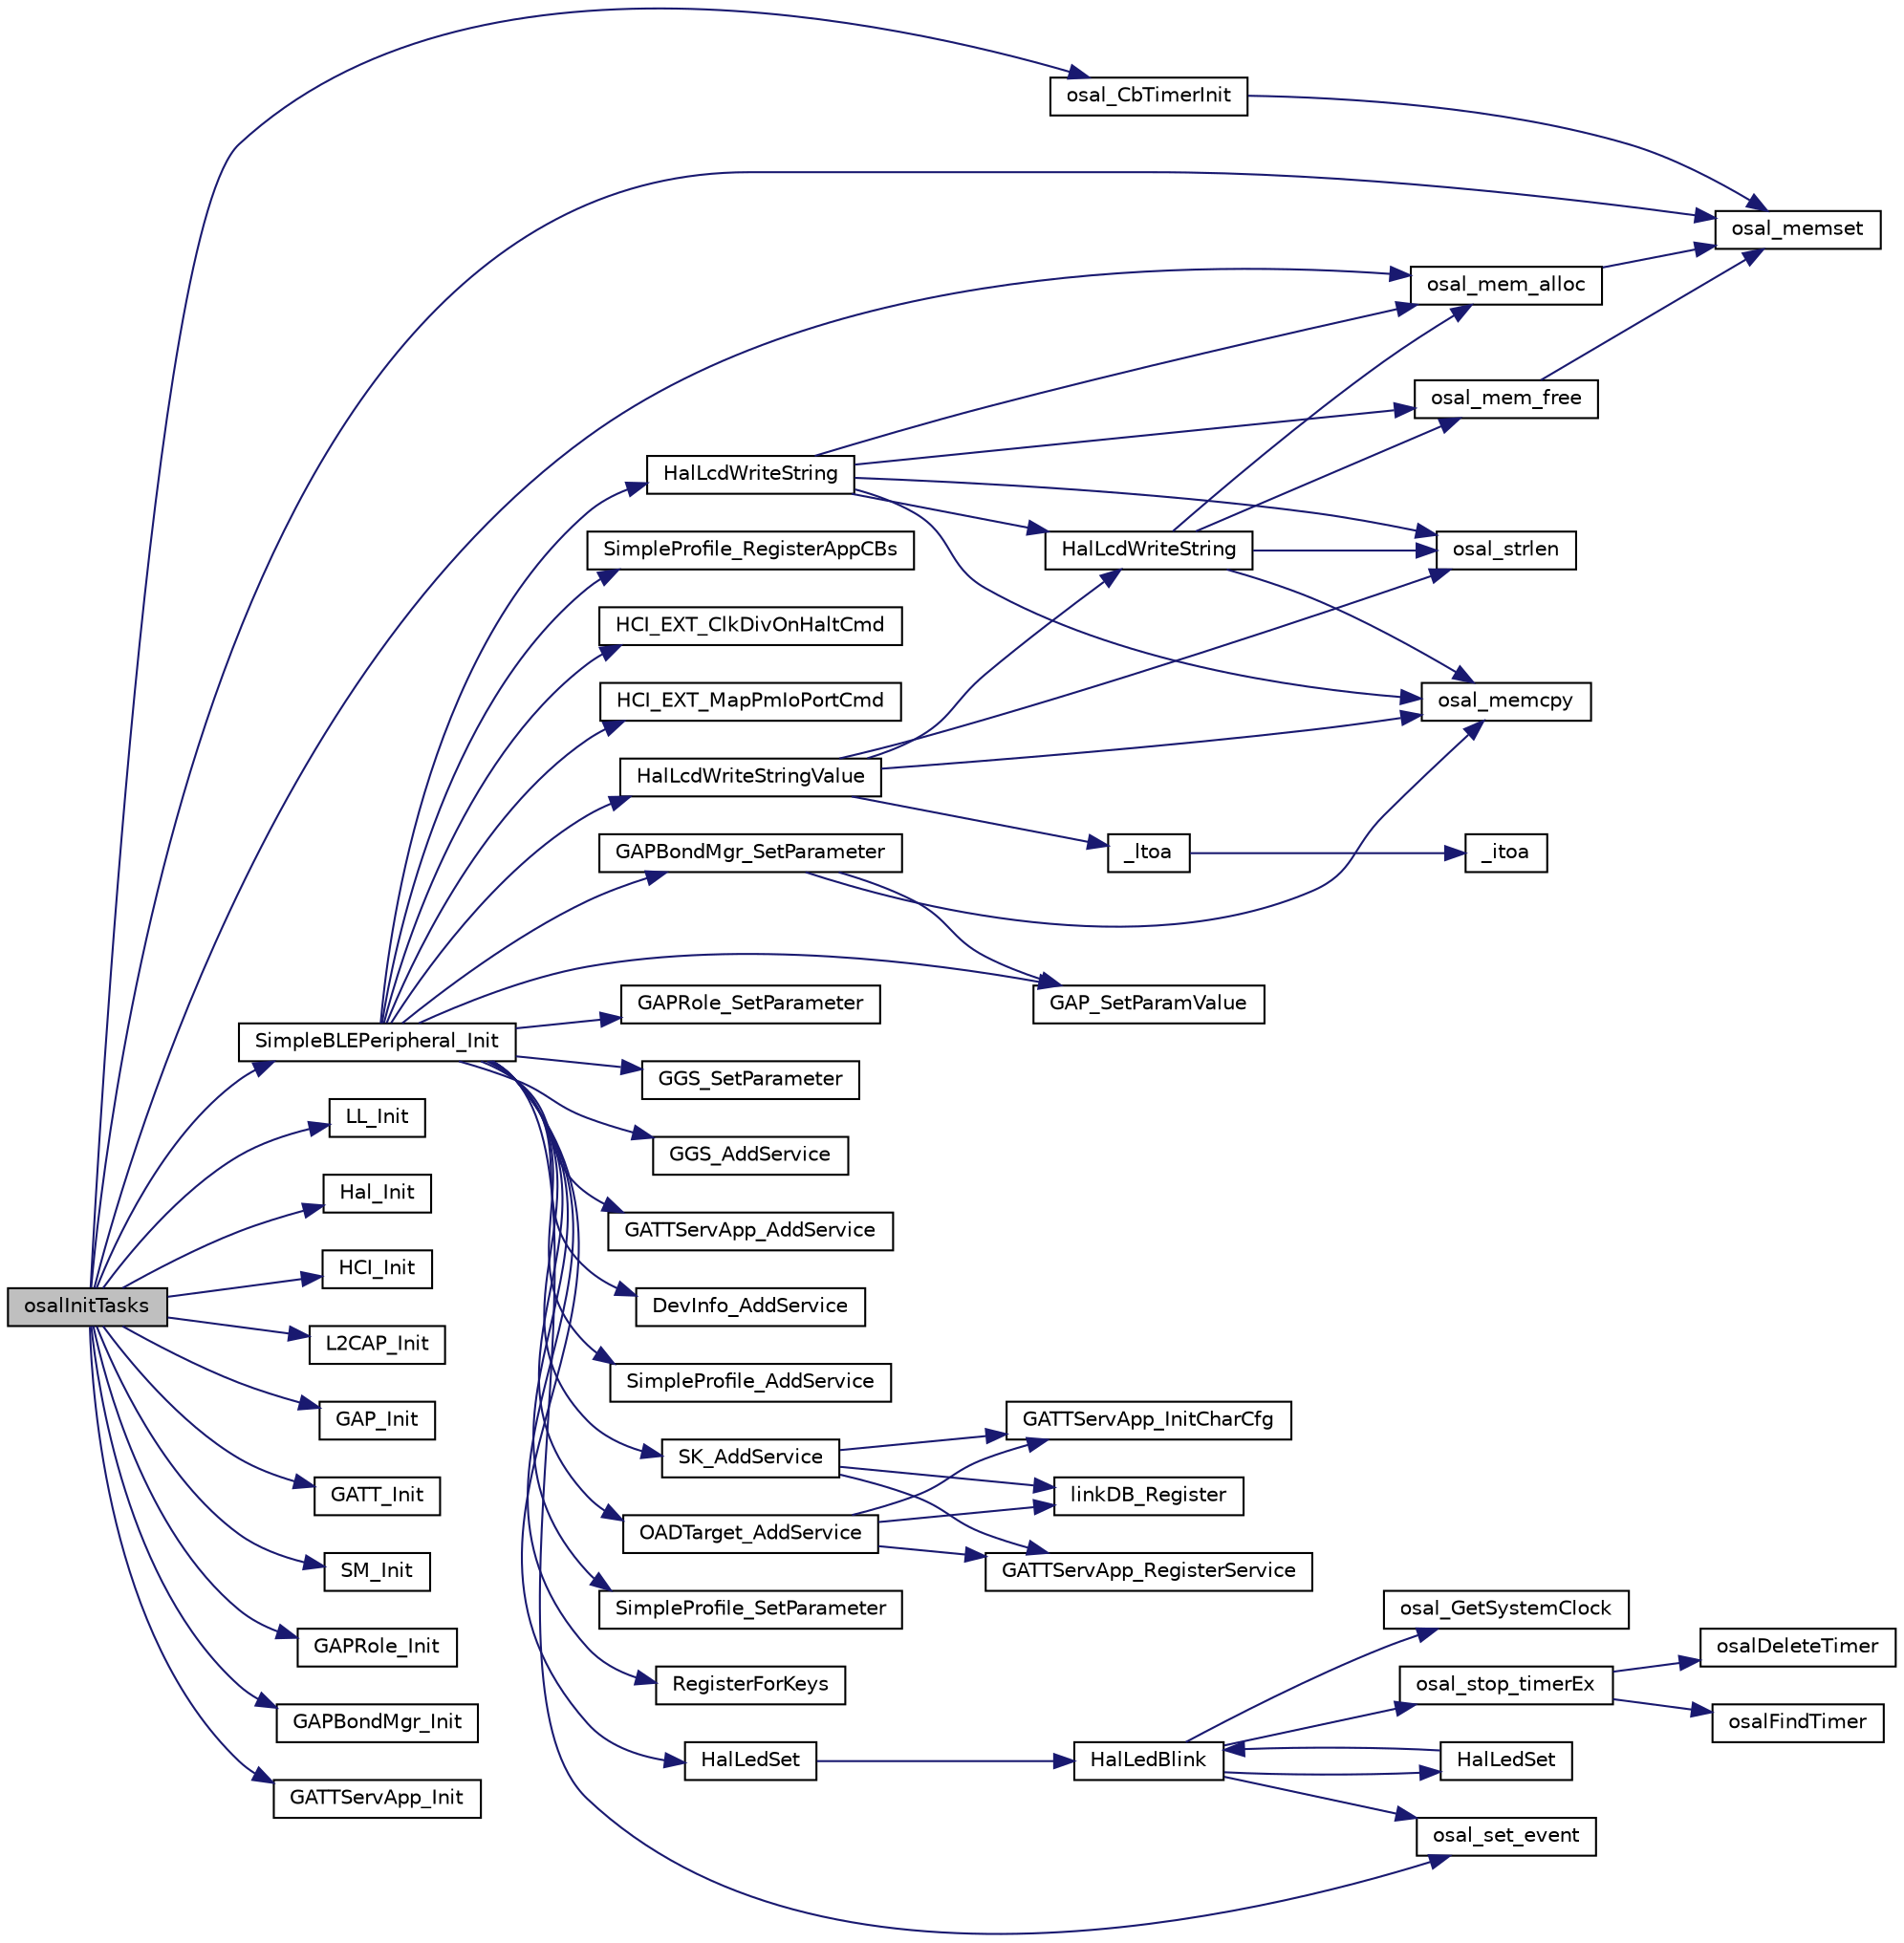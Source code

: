 digraph "osalInitTasks"
{
  edge [fontname="Helvetica",fontsize="10",labelfontname="Helvetica",labelfontsize="10"];
  node [fontname="Helvetica",fontsize="10",shape=record];
  rankdir="LR";
  Node1 [label="osalInitTasks",height=0.2,width=0.4,color="black", fillcolor="grey75", style="filled" fontcolor="black"];
  Node1 -> Node2 [color="midnightblue",fontsize="10",style="solid",fontname="Helvetica"];
  Node2 [label="osal_mem_alloc",height=0.2,width=0.4,color="black", fillcolor="white", style="filled",URL="$_o_s_a_l___memory_8c.html#ae5cbc213a1cab3be5f0963a4b75408c4"];
  Node2 -> Node3 [color="midnightblue",fontsize="10",style="solid",fontname="Helvetica"];
  Node3 [label="osal_memset",height=0.2,width=0.4,color="black", fillcolor="white", style="filled",URL="$_o_s_a_l_8c.html#a7a416b7daf0407f6a1b92b71fc12847e"];
  Node1 -> Node3 [color="midnightblue",fontsize="10",style="solid",fontname="Helvetica"];
  Node1 -> Node4 [color="midnightblue",fontsize="10",style="solid",fontname="Helvetica"];
  Node4 [label="LL_Init",height=0.2,width=0.4,color="black", fillcolor="white", style="filled",URL="$ll_8h.html#a11a0823bf0185b6b6ec735fd1b4931ef"];
  Node1 -> Node5 [color="midnightblue",fontsize="10",style="solid",fontname="Helvetica"];
  Node5 [label="Hal_Init",height=0.2,width=0.4,color="black", fillcolor="white", style="filled",URL="$common_2hal__drivers_8c.html#ad92a6736973d6d3424450a8b51a98e07"];
  Node1 -> Node6 [color="midnightblue",fontsize="10",style="solid",fontname="Helvetica"];
  Node6 [label="HCI_Init",height=0.2,width=0.4,color="black", fillcolor="white", style="filled",URL="$hci__tl_8h.html#af1ad4d1a6185a69d0137298b5f177f73"];
  Node1 -> Node7 [color="midnightblue",fontsize="10",style="solid",fontname="Helvetica"];
  Node7 [label="osal_CbTimerInit",height=0.2,width=0.4,color="black", fillcolor="white", style="filled",URL="$osal__cbtimer_8c.html#a56e3b0a7d97d62d978d19ccab28e1cb0"];
  Node7 -> Node3 [color="midnightblue",fontsize="10",style="solid",fontname="Helvetica"];
  Node1 -> Node8 [color="midnightblue",fontsize="10",style="solid",fontname="Helvetica"];
  Node8 [label="L2CAP_Init",height=0.2,width=0.4,color="black", fillcolor="white", style="filled",URL="$l2cap_8h.html#a7349815058a63eaebf0189cb989cad7d"];
  Node1 -> Node9 [color="midnightblue",fontsize="10",style="solid",fontname="Helvetica"];
  Node9 [label="GAP_Init",height=0.2,width=0.4,color="black", fillcolor="white", style="filled",URL="$gap_8h.html#a1ada34c4c42e58cf6519a1217853b95c"];
  Node1 -> Node10 [color="midnightblue",fontsize="10",style="solid",fontname="Helvetica"];
  Node10 [label="GATT_Init",height=0.2,width=0.4,color="black", fillcolor="white", style="filled",URL="$gatt_8h.html#af5204bbdc809eca6c0e4730017b1a7aa"];
  Node1 -> Node11 [color="midnightblue",fontsize="10",style="solid",fontname="Helvetica"];
  Node11 [label="SM_Init",height=0.2,width=0.4,color="black", fillcolor="white", style="filled",URL="$sm_8h.html#a6ac56a994477267e2c05240b7502615f"];
  Node1 -> Node12 [color="midnightblue",fontsize="10",style="solid",fontname="Helvetica"];
  Node12 [label="GAPRole_Init",height=0.2,width=0.4,color="black", fillcolor="white", style="filled",URL="$broadcaster_8c.html#a130c5e67ee156f2248d8d71bd995050e"];
  Node1 -> Node13 [color="midnightblue",fontsize="10",style="solid",fontname="Helvetica"];
  Node13 [label="GAPBondMgr_Init",height=0.2,width=0.4,color="black", fillcolor="white", style="filled",URL="$gapbondmgr_8h.html#a673d2c847a9a8d29d0c94c711c1a545f"];
  Node1 -> Node14 [color="midnightblue",fontsize="10",style="solid",fontname="Helvetica"];
  Node14 [label="GATTServApp_Init",height=0.2,width=0.4,color="black", fillcolor="white", style="filled",URL="$gattservapp_8h.html#ac5fd979a3c4cf21212d751f9d6e9ddbb"];
  Node1 -> Node15 [color="midnightblue",fontsize="10",style="solid",fontname="Helvetica"];
  Node15 [label="SimpleBLEPeripheral_Init",height=0.2,width=0.4,color="black", fillcolor="white", style="filled",URL="$simple_b_l_e_peripheral_8c.html#a6fcd1a4a66a1ced5b5baa29de52572ef"];
  Node15 -> Node16 [color="midnightblue",fontsize="10",style="solid",fontname="Helvetica"];
  Node16 [label="GAP_SetParamValue",height=0.2,width=0.4,color="black", fillcolor="white", style="filled",URL="$group___g_a_p___a_p_i.html#ga45fab6682fc253681d7abe697a4fc0b5",tooltip="Set a GAP Parameter value. Use this function to change the default GAP parameter values. "];
  Node15 -> Node17 [color="midnightblue",fontsize="10",style="solid",fontname="Helvetica"];
  Node17 [label="GAPRole_SetParameter",height=0.2,width=0.4,color="black", fillcolor="white", style="filled",URL="$group___g_a_p_r_o_l_e_s___b_r_o_a_d_c_a_s_t_e_r___a_p_i.html#ga951a64ccae7a5c1373642836d2afd4ce",tooltip="Set a GAP Role parameter. "];
  Node15 -> Node18 [color="midnightblue",fontsize="10",style="solid",fontname="Helvetica"];
  Node18 [label="GGS_SetParameter",height=0.2,width=0.4,color="black", fillcolor="white", style="filled",URL="$gapgattserver_8h.html#aa199a7c7fe4464c84e4440135d2e91f8",tooltip="Set a GAP GATT Server parameter. "];
  Node15 -> Node19 [color="midnightblue",fontsize="10",style="solid",fontname="Helvetica"];
  Node19 [label="GAPBondMgr_SetParameter",height=0.2,width=0.4,color="black", fillcolor="white", style="filled",URL="$group___g_a_p_r_o_l_e_s___b_o_n_d_m_g_r___a_p_i.html#ga8c64e3dc3c38caafb72a9bb37c4b7b53",tooltip="Set a GAP Bond Manager parameter. "];
  Node19 -> Node20 [color="midnightblue",fontsize="10",style="solid",fontname="Helvetica"];
  Node20 [label="osal_memcpy",height=0.2,width=0.4,color="black", fillcolor="white", style="filled",URL="$_o_s_a_l_8c.html#ab944e6de468a807639e215e24ed0ddbc"];
  Node19 -> Node16 [color="midnightblue",fontsize="10",style="solid",fontname="Helvetica"];
  Node15 -> Node21 [color="midnightblue",fontsize="10",style="solid",fontname="Helvetica"];
  Node21 [label="GGS_AddService",height=0.2,width=0.4,color="black", fillcolor="white", style="filled",URL="$gapgattserver_8h.html#a378d66bb6f1fc9863df3727a6920c752",tooltip="Add function for the GAP GATT Service. "];
  Node15 -> Node22 [color="midnightblue",fontsize="10",style="solid",fontname="Helvetica"];
  Node22 [label="GATTServApp_AddService",height=0.2,width=0.4,color="black", fillcolor="white", style="filled",URL="$group___g_a_t_t___s_e_r_v___a_p_p___a_p_i.html#ga726a49f31f433e4d38257002f2179f67",tooltip="Add function for the GATT Service. "];
  Node15 -> Node23 [color="midnightblue",fontsize="10",style="solid",fontname="Helvetica"];
  Node23 [label="DevInfo_AddService",height=0.2,width=0.4,color="black", fillcolor="white", style="filled",URL="$devinfoservice_8c.html#ad0caa0b1979e874973e9478e7cf9e74b"];
  Node15 -> Node24 [color="midnightblue",fontsize="10",style="solid",fontname="Helvetica"];
  Node24 [label="SimpleProfile_AddService",height=0.2,width=0.4,color="black", fillcolor="white", style="filled",URL="$simple_g_a_t_tprofile_8c.html#a47e0bfe23b1d44f7803b8beebf2aa7c2"];
  Node15 -> Node25 [color="midnightblue",fontsize="10",style="solid",fontname="Helvetica"];
  Node25 [label="OADTarget_AddService",height=0.2,width=0.4,color="black", fillcolor="white", style="filled",URL="$oad__target_8c.html#a57eb2c85f3d92c43b34b8dc2ceeb33ce"];
  Node25 -> Node26 [color="midnightblue",fontsize="10",style="solid",fontname="Helvetica"];
  Node26 [label="GATTServApp_InitCharCfg",height=0.2,width=0.4,color="black", fillcolor="white", style="filled",URL="$group___g_a_t_t___s_e_r_v___a_p_p___a_p_i.html#gaa547859c48b173ca305804106db58a5c",tooltip="Initialize the client characteristic configuration table. "];
  Node25 -> Node27 [color="midnightblue",fontsize="10",style="solid",fontname="Helvetica"];
  Node27 [label="linkDB_Register",height=0.2,width=0.4,color="black", fillcolor="white", style="filled",URL="$linkdb_8h.html#a714736053db6c421237cc9619e8a98d5"];
  Node25 -> Node28 [color="midnightblue",fontsize="10",style="solid",fontname="Helvetica"];
  Node28 [label="GATTServApp_RegisterService",height=0.2,width=0.4,color="black", fillcolor="white", style="filled",URL="$group___g_a_t_t___s_e_r_v___a_p_p___a_p_i.html#gad7307aa233319061ec29184e4b3caf80",tooltip="Register a service&#39;s attribute list and callback functions with the GATT Server Application. "];
  Node15 -> Node29 [color="midnightblue",fontsize="10",style="solid",fontname="Helvetica"];
  Node29 [label="SimpleProfile_SetParameter",height=0.2,width=0.4,color="black", fillcolor="white", style="filled",URL="$simple_g_a_t_tprofile_8c.html#a0511130883180d2101d3e1c0f33a2611"];
  Node15 -> Node30 [color="midnightblue",fontsize="10",style="solid",fontname="Helvetica"];
  Node30 [label="SK_AddService",height=0.2,width=0.4,color="black", fillcolor="white", style="filled",URL="$simplekeys_8c.html#acd33b71684c5b1590259ba407bbb19f2"];
  Node30 -> Node26 [color="midnightblue",fontsize="10",style="solid",fontname="Helvetica"];
  Node30 -> Node27 [color="midnightblue",fontsize="10",style="solid",fontname="Helvetica"];
  Node30 -> Node28 [color="midnightblue",fontsize="10",style="solid",fontname="Helvetica"];
  Node15 -> Node31 [color="midnightblue",fontsize="10",style="solid",fontname="Helvetica"];
  Node31 [label="RegisterForKeys",height=0.2,width=0.4,color="black", fillcolor="white", style="filled",URL="$_on_board_8c.html#aefec0a9b6bda0018e9073cc2e791595d"];
  Node15 -> Node32 [color="midnightblue",fontsize="10",style="solid",fontname="Helvetica"];
  Node32 [label="HalLedSet",height=0.2,width=0.4,color="black", fillcolor="white", style="filled",URL="$hal__led_8h.html#aa17dd91043278f3639ead3c2ffe37994"];
  Node32 -> Node33 [color="midnightblue",fontsize="10",style="solid",fontname="Helvetica"];
  Node33 [label="HalLedBlink",height=0.2,width=0.4,color="black", fillcolor="white", style="filled",URL="$_c_c2540_e_b_2hal__led_8c.html#a422b685b71efda7d8912e74f1366a6e3"];
  Node33 -> Node34 [color="midnightblue",fontsize="10",style="solid",fontname="Helvetica"];
  Node34 [label="osal_GetSystemClock",height=0.2,width=0.4,color="black", fillcolor="white", style="filled",URL="$_o_s_a_l___timers_8c.html#a679aa1e9f3136380b4023156fa84432c"];
  Node33 -> Node35 [color="midnightblue",fontsize="10",style="solid",fontname="Helvetica"];
  Node35 [label="osal_stop_timerEx",height=0.2,width=0.4,color="black", fillcolor="white", style="filled",URL="$_o_s_a_l___timers_8c.html#aedb210826ce388533032ffcce1e43ccc"];
  Node35 -> Node36 [color="midnightblue",fontsize="10",style="solid",fontname="Helvetica"];
  Node36 [label="osalFindTimer",height=0.2,width=0.4,color="black", fillcolor="white", style="filled",URL="$_o_s_a_l___timers_8c.html#a69f3f300b70eae0a5a483a8db32c4d84"];
  Node35 -> Node37 [color="midnightblue",fontsize="10",style="solid",fontname="Helvetica"];
  Node37 [label="osalDeleteTimer",height=0.2,width=0.4,color="black", fillcolor="white", style="filled",URL="$_o_s_a_l___timers_8c.html#ad4bfeb1f9c8e236e274e2c616da0180f"];
  Node33 -> Node38 [color="midnightblue",fontsize="10",style="solid",fontname="Helvetica"];
  Node38 [label="osal_set_event",height=0.2,width=0.4,color="black", fillcolor="white", style="filled",URL="$_o_s_a_l_8c.html#a67e62da8a1085ffe8f6a06c88736666a"];
  Node33 -> Node39 [color="midnightblue",fontsize="10",style="solid",fontname="Helvetica"];
  Node39 [label="HalLedSet",height=0.2,width=0.4,color="black", fillcolor="white", style="filled",URL="$_c_c2540_e_b_2hal__led_8c.html#ad1bd1bb51dafb8a84b723419e899205f"];
  Node39 -> Node33 [color="midnightblue",fontsize="10",style="solid",fontname="Helvetica"];
  Node15 -> Node40 [color="midnightblue",fontsize="10",style="solid",fontname="Helvetica"];
  Node40 [label="HalLcdWriteStringValue",height=0.2,width=0.4,color="black", fillcolor="white", style="filled",URL="$hal__lcd_8h.html#a68fbadc90a2bda8b41a64967daf920d7"];
  Node40 -> Node41 [color="midnightblue",fontsize="10",style="solid",fontname="Helvetica"];
  Node41 [label="osal_strlen",height=0.2,width=0.4,color="black", fillcolor="white", style="filled",URL="$_o_s_a_l_8c.html#a74467cdf8749cd06d1ead3fc8794f98e"];
  Node40 -> Node20 [color="midnightblue",fontsize="10",style="solid",fontname="Helvetica"];
  Node40 -> Node42 [color="midnightblue",fontsize="10",style="solid",fontname="Helvetica"];
  Node42 [label="_ltoa",height=0.2,width=0.4,color="black", fillcolor="white", style="filled",URL="$_o_s_a_l_8c.html#a1047c0dce79f7e58f68b4e5b172ff4c5"];
  Node42 -> Node43 [color="midnightblue",fontsize="10",style="solid",fontname="Helvetica"];
  Node43 [label="_itoa",height=0.2,width=0.4,color="black", fillcolor="white", style="filled",URL="$_on_board_8c.html#af7636c3c05b145aa2b575a6fc0e0ace2"];
  Node40 -> Node44 [color="midnightblue",fontsize="10",style="solid",fontname="Helvetica"];
  Node44 [label="HalLcdWriteString",height=0.2,width=0.4,color="black", fillcolor="white", style="filled",URL="$_c_c2540_e_b_2hal__lcd_8c.html#a9e118d9557f5f611af7d777cf3378d5b"];
  Node44 -> Node2 [color="midnightblue",fontsize="10",style="solid",fontname="Helvetica"];
  Node44 -> Node41 [color="midnightblue",fontsize="10",style="solid",fontname="Helvetica"];
  Node44 -> Node20 [color="midnightblue",fontsize="10",style="solid",fontname="Helvetica"];
  Node44 -> Node45 [color="midnightblue",fontsize="10",style="solid",fontname="Helvetica"];
  Node45 [label="osal_mem_free",height=0.2,width=0.4,color="black", fillcolor="white", style="filled",URL="$_o_s_a_l___memory_8c.html#a56201dc39c693c759d1ce0812b6b0eef"];
  Node45 -> Node3 [color="midnightblue",fontsize="10",style="solid",fontname="Helvetica"];
  Node15 -> Node46 [color="midnightblue",fontsize="10",style="solid",fontname="Helvetica"];
  Node46 [label="HalLcdWriteString",height=0.2,width=0.4,color="black", fillcolor="white", style="filled",URL="$hal__lcd_8h.html#a9e118d9557f5f611af7d777cf3378d5b"];
  Node46 -> Node2 [color="midnightblue",fontsize="10",style="solid",fontname="Helvetica"];
  Node46 -> Node41 [color="midnightblue",fontsize="10",style="solid",fontname="Helvetica"];
  Node46 -> Node20 [color="midnightblue",fontsize="10",style="solid",fontname="Helvetica"];
  Node46 -> Node45 [color="midnightblue",fontsize="10",style="solid",fontname="Helvetica"];
  Node46 -> Node44 [color="midnightblue",fontsize="10",style="solid",fontname="Helvetica"];
  Node15 -> Node47 [color="midnightblue",fontsize="10",style="solid",fontname="Helvetica"];
  Node47 [label="SimpleProfile_RegisterAppCBs",height=0.2,width=0.4,color="black", fillcolor="white", style="filled",URL="$simple_g_a_t_tprofile_8c.html#ab7a920d5c8a0f1eaef199fa3136d0853"];
  Node15 -> Node48 [color="midnightblue",fontsize="10",style="solid",fontname="Helvetica"];
  Node48 [label="HCI_EXT_ClkDivOnHaltCmd",height=0.2,width=0.4,color="black", fillcolor="white", style="filled",URL="$hci_8h.html#a620d1be2cfbf6186a7391880227087a2"];
  Node15 -> Node49 [color="midnightblue",fontsize="10",style="solid",fontname="Helvetica"];
  Node49 [label="HCI_EXT_MapPmIoPortCmd",height=0.2,width=0.4,color="black", fillcolor="white", style="filled",URL="$hci_8h.html#ae82f01786a3f014df9369381c64d8424"];
  Node15 -> Node38 [color="midnightblue",fontsize="10",style="solid",fontname="Helvetica"];
}
